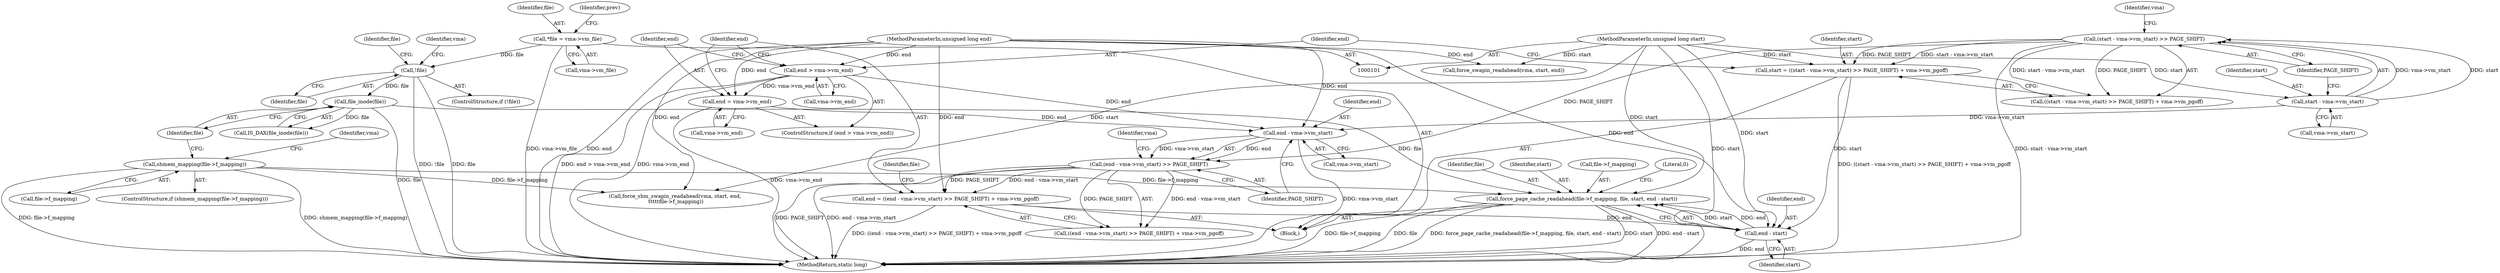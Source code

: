 digraph "0_linux_6ea8d958a2c95a1d514015d4e29ba21a8c0a1a91@API" {
"1000186" [label="(Call,force_page_cache_readahead(file->f_mapping, file, start, end - start))"];
"1000128" [label="(Call,shmem_mapping(file->f_mapping))"];
"1000144" [label="(Call,file_inode(file))"];
"1000118" [label="(Call,!file)"];
"1000108" [label="(Call,*file = vma->vm_file)"];
"1000192" [label="(Call,end - start)"];
"1000173" [label="(Call,end = ((end - vma->vm_start) >> PAGE_SHIFT) + vma->vm_pgoff)"];
"1000176" [label="(Call,(end - vma->vm_start) >> PAGE_SHIFT)"];
"1000177" [label="(Call,end - vma->vm_start)"];
"1000163" [label="(Call,end > vma->vm_end)"];
"1000105" [label="(MethodParameterIn,unsigned long end)"];
"1000168" [label="(Call,end = vma->vm_end)"];
"1000153" [label="(Call,start - vma->vm_start)"];
"1000104" [label="(MethodParameterIn,unsigned long start)"];
"1000152" [label="(Call,(start - vma->vm_start) >> PAGE_SHIFT)"];
"1000149" [label="(Call,start = ((start - vma->vm_start) >> PAGE_SHIFT) + vma->vm_pgoff)"];
"1000133" [label="(Call,force_shm_swapin_readahead(vma, start, end,\n \t\t\t\t\tfile->f_mapping))"];
"1000143" [label="(Call,IS_DAX(file_inode(file)))"];
"1000190" [label="(Identifier,file)"];
"1000173" [label="(Call,end = ((end - vma->vm_start) >> PAGE_SHIFT) + vma->vm_pgoff)"];
"1000177" [label="(Call,end - vma->vm_start)"];
"1000194" [label="(Identifier,start)"];
"1000192" [label="(Call,end - start)"];
"1000128" [label="(Call,shmem_mapping(file->f_mapping))"];
"1000168" [label="(Call,end = vma->vm_end)"];
"1000150" [label="(Identifier,start)"];
"1000134" [label="(Identifier,vma)"];
"1000118" [label="(Call,!file)"];
"1000186" [label="(Call,force_page_cache_readahead(file->f_mapping, file, start, end - start))"];
"1000184" [label="(Identifier,vma)"];
"1000152" [label="(Call,(start - vma->vm_start) >> PAGE_SHIFT)"];
"1000155" [label="(Call,vma->vm_start)"];
"1000115" [label="(Identifier,prev)"];
"1000119" [label="(Identifier,file)"];
"1000174" [label="(Identifier,end)"];
"1000182" [label="(Identifier,PAGE_SHIFT)"];
"1000164" [label="(Identifier,end)"];
"1000191" [label="(Identifier,start)"];
"1000110" [label="(Call,vma->vm_file)"];
"1000105" [label="(MethodParameterIn,unsigned long end)"];
"1000187" [label="(Call,file->f_mapping)"];
"1000162" [label="(ControlStructure,if (end > vma->vm_end))"];
"1000145" [label="(Identifier,file)"];
"1000129" [label="(Call,file->f_mapping)"];
"1000127" [label="(ControlStructure,if (shmem_mapping(file->f_mapping)))"];
"1000197" [label="(MethodReturn,static long)"];
"1000108" [label="(Call,*file = vma->vm_file)"];
"1000144" [label="(Call,file_inode(file))"];
"1000130" [label="(Identifier,file)"];
"1000178" [label="(Identifier,end)"];
"1000117" [label="(ControlStructure,if (!file))"];
"1000176" [label="(Call,(end - vma->vm_start) >> PAGE_SHIFT)"];
"1000170" [label="(Call,vma->vm_end)"];
"1000106" [label="(Block,)"];
"1000121" [label="(Call,force_swapin_readahead(vma, start, end))"];
"1000175" [label="(Call,((end - vma->vm_start) >> PAGE_SHIFT) + vma->vm_pgoff)"];
"1000196" [label="(Literal,0)"];
"1000158" [label="(Identifier,PAGE_SHIFT)"];
"1000149" [label="(Call,start = ((start - vma->vm_start) >> PAGE_SHIFT) + vma->vm_pgoff)"];
"1000163" [label="(Call,end > vma->vm_end)"];
"1000153" [label="(Call,start - vma->vm_start)"];
"1000109" [label="(Identifier,file)"];
"1000154" [label="(Identifier,start)"];
"1000122" [label="(Identifier,vma)"];
"1000188" [label="(Identifier,file)"];
"1000160" [label="(Identifier,vma)"];
"1000179" [label="(Call,vma->vm_start)"];
"1000193" [label="(Identifier,end)"];
"1000104" [label="(MethodParameterIn,unsigned long start)"];
"1000151" [label="(Call,((start - vma->vm_start) >> PAGE_SHIFT) + vma->vm_pgoff)"];
"1000169" [label="(Identifier,end)"];
"1000165" [label="(Call,vma->vm_end)"];
"1000186" -> "1000106"  [label="AST: "];
"1000186" -> "1000192"  [label="CFG: "];
"1000187" -> "1000186"  [label="AST: "];
"1000190" -> "1000186"  [label="AST: "];
"1000191" -> "1000186"  [label="AST: "];
"1000192" -> "1000186"  [label="AST: "];
"1000196" -> "1000186"  [label="CFG: "];
"1000186" -> "1000197"  [label="DDG: file->f_mapping"];
"1000186" -> "1000197"  [label="DDG: file"];
"1000186" -> "1000197"  [label="DDG: force_page_cache_readahead(file->f_mapping, file, start, end - start)"];
"1000186" -> "1000197"  [label="DDG: start"];
"1000186" -> "1000197"  [label="DDG: end - start"];
"1000128" -> "1000186"  [label="DDG: file->f_mapping"];
"1000144" -> "1000186"  [label="DDG: file"];
"1000192" -> "1000186"  [label="DDG: start"];
"1000192" -> "1000186"  [label="DDG: end"];
"1000104" -> "1000186"  [label="DDG: start"];
"1000128" -> "1000127"  [label="AST: "];
"1000128" -> "1000129"  [label="CFG: "];
"1000129" -> "1000128"  [label="AST: "];
"1000134" -> "1000128"  [label="CFG: "];
"1000145" -> "1000128"  [label="CFG: "];
"1000128" -> "1000197"  [label="DDG: shmem_mapping(file->f_mapping)"];
"1000128" -> "1000197"  [label="DDG: file->f_mapping"];
"1000128" -> "1000133"  [label="DDG: file->f_mapping"];
"1000144" -> "1000143"  [label="AST: "];
"1000144" -> "1000145"  [label="CFG: "];
"1000145" -> "1000144"  [label="AST: "];
"1000143" -> "1000144"  [label="CFG: "];
"1000144" -> "1000197"  [label="DDG: file"];
"1000144" -> "1000143"  [label="DDG: file"];
"1000118" -> "1000144"  [label="DDG: file"];
"1000118" -> "1000117"  [label="AST: "];
"1000118" -> "1000119"  [label="CFG: "];
"1000119" -> "1000118"  [label="AST: "];
"1000122" -> "1000118"  [label="CFG: "];
"1000130" -> "1000118"  [label="CFG: "];
"1000118" -> "1000197"  [label="DDG: !file"];
"1000118" -> "1000197"  [label="DDG: file"];
"1000108" -> "1000118"  [label="DDG: file"];
"1000108" -> "1000106"  [label="AST: "];
"1000108" -> "1000110"  [label="CFG: "];
"1000109" -> "1000108"  [label="AST: "];
"1000110" -> "1000108"  [label="AST: "];
"1000115" -> "1000108"  [label="CFG: "];
"1000108" -> "1000197"  [label="DDG: vma->vm_file"];
"1000192" -> "1000194"  [label="CFG: "];
"1000193" -> "1000192"  [label="AST: "];
"1000194" -> "1000192"  [label="AST: "];
"1000192" -> "1000197"  [label="DDG: end"];
"1000173" -> "1000192"  [label="DDG: end"];
"1000105" -> "1000192"  [label="DDG: end"];
"1000149" -> "1000192"  [label="DDG: start"];
"1000104" -> "1000192"  [label="DDG: start"];
"1000173" -> "1000106"  [label="AST: "];
"1000173" -> "1000175"  [label="CFG: "];
"1000174" -> "1000173"  [label="AST: "];
"1000175" -> "1000173"  [label="AST: "];
"1000188" -> "1000173"  [label="CFG: "];
"1000173" -> "1000197"  [label="DDG: ((end - vma->vm_start) >> PAGE_SHIFT) + vma->vm_pgoff"];
"1000176" -> "1000173"  [label="DDG: end - vma->vm_start"];
"1000176" -> "1000173"  [label="DDG: PAGE_SHIFT"];
"1000105" -> "1000173"  [label="DDG: end"];
"1000176" -> "1000175"  [label="AST: "];
"1000176" -> "1000182"  [label="CFG: "];
"1000177" -> "1000176"  [label="AST: "];
"1000182" -> "1000176"  [label="AST: "];
"1000184" -> "1000176"  [label="CFG: "];
"1000176" -> "1000197"  [label="DDG: PAGE_SHIFT"];
"1000176" -> "1000197"  [label="DDG: end - vma->vm_start"];
"1000176" -> "1000175"  [label="DDG: end - vma->vm_start"];
"1000176" -> "1000175"  [label="DDG: PAGE_SHIFT"];
"1000177" -> "1000176"  [label="DDG: end"];
"1000177" -> "1000176"  [label="DDG: vma->vm_start"];
"1000152" -> "1000176"  [label="DDG: PAGE_SHIFT"];
"1000177" -> "1000179"  [label="CFG: "];
"1000178" -> "1000177"  [label="AST: "];
"1000179" -> "1000177"  [label="AST: "];
"1000182" -> "1000177"  [label="CFG: "];
"1000177" -> "1000197"  [label="DDG: vma->vm_start"];
"1000163" -> "1000177"  [label="DDG: end"];
"1000168" -> "1000177"  [label="DDG: end"];
"1000105" -> "1000177"  [label="DDG: end"];
"1000153" -> "1000177"  [label="DDG: vma->vm_start"];
"1000163" -> "1000162"  [label="AST: "];
"1000163" -> "1000165"  [label="CFG: "];
"1000164" -> "1000163"  [label="AST: "];
"1000165" -> "1000163"  [label="AST: "];
"1000169" -> "1000163"  [label="CFG: "];
"1000174" -> "1000163"  [label="CFG: "];
"1000163" -> "1000197"  [label="DDG: end > vma->vm_end"];
"1000163" -> "1000197"  [label="DDG: vma->vm_end"];
"1000105" -> "1000163"  [label="DDG: end"];
"1000163" -> "1000168"  [label="DDG: vma->vm_end"];
"1000105" -> "1000101"  [label="AST: "];
"1000105" -> "1000197"  [label="DDG: end"];
"1000105" -> "1000121"  [label="DDG: end"];
"1000105" -> "1000133"  [label="DDG: end"];
"1000105" -> "1000168"  [label="DDG: end"];
"1000168" -> "1000162"  [label="AST: "];
"1000168" -> "1000170"  [label="CFG: "];
"1000169" -> "1000168"  [label="AST: "];
"1000170" -> "1000168"  [label="AST: "];
"1000174" -> "1000168"  [label="CFG: "];
"1000168" -> "1000197"  [label="DDG: vma->vm_end"];
"1000153" -> "1000152"  [label="AST: "];
"1000153" -> "1000155"  [label="CFG: "];
"1000154" -> "1000153"  [label="AST: "];
"1000155" -> "1000153"  [label="AST: "];
"1000158" -> "1000153"  [label="CFG: "];
"1000153" -> "1000152"  [label="DDG: start"];
"1000153" -> "1000152"  [label="DDG: vma->vm_start"];
"1000104" -> "1000153"  [label="DDG: start"];
"1000104" -> "1000101"  [label="AST: "];
"1000104" -> "1000197"  [label="DDG: start"];
"1000104" -> "1000121"  [label="DDG: start"];
"1000104" -> "1000133"  [label="DDG: start"];
"1000104" -> "1000149"  [label="DDG: start"];
"1000152" -> "1000151"  [label="AST: "];
"1000152" -> "1000158"  [label="CFG: "];
"1000158" -> "1000152"  [label="AST: "];
"1000160" -> "1000152"  [label="CFG: "];
"1000152" -> "1000197"  [label="DDG: start - vma->vm_start"];
"1000152" -> "1000149"  [label="DDG: start - vma->vm_start"];
"1000152" -> "1000149"  [label="DDG: PAGE_SHIFT"];
"1000152" -> "1000151"  [label="DDG: start - vma->vm_start"];
"1000152" -> "1000151"  [label="DDG: PAGE_SHIFT"];
"1000149" -> "1000106"  [label="AST: "];
"1000149" -> "1000151"  [label="CFG: "];
"1000150" -> "1000149"  [label="AST: "];
"1000151" -> "1000149"  [label="AST: "];
"1000164" -> "1000149"  [label="CFG: "];
"1000149" -> "1000197"  [label="DDG: ((start - vma->vm_start) >> PAGE_SHIFT) + vma->vm_pgoff"];
}

